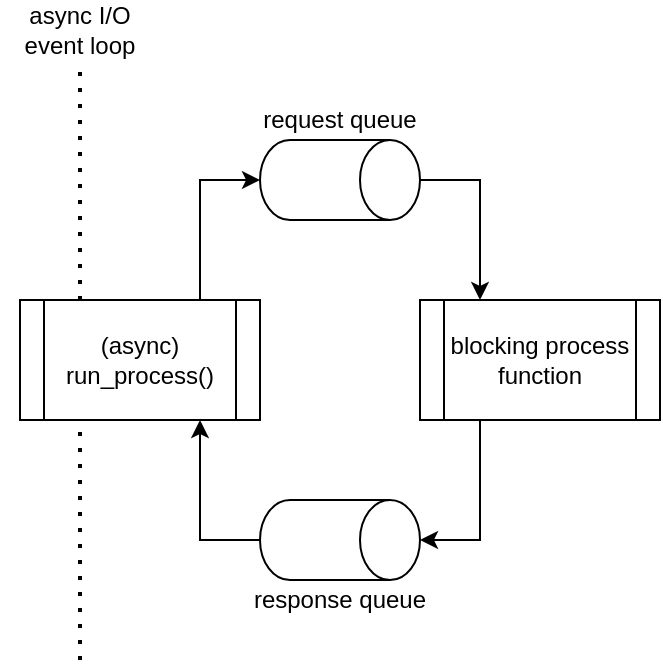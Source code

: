 <mxfile version="13.7.5" type="device"><diagram id="dRqeryBnIkfizEMi9ucR" name="Page-1"><mxGraphModel dx="981" dy="661" grid="1" gridSize="10" guides="1" tooltips="1" connect="1" arrows="1" fold="1" page="1" pageScale="1" pageWidth="827" pageHeight="1169" math="0" shadow="0"><root><mxCell id="0"/><mxCell id="1" parent="0"/><mxCell id="UpF0A8fvL2DhXO2l3blL-8" style="edgeStyle=orthogonalEdgeStyle;rounded=0;orthogonalLoop=1;jettySize=auto;html=1;exitX=0.75;exitY=0;exitDx=0;exitDy=0;entryX=0.5;entryY=1;entryDx=0;entryDy=0;entryPerimeter=0;" edge="1" parent="1" source="UpF0A8fvL2DhXO2l3blL-2" target="UpF0A8fvL2DhXO2l3blL-6"><mxGeometry relative="1" as="geometry"/></mxCell><mxCell id="UpF0A8fvL2DhXO2l3blL-2" value="(async)&lt;br&gt;run_process()" style="shape=process;whiteSpace=wrap;html=1;backgroundOutline=1;" vertex="1" parent="1"><mxGeometry x="240" y="200" width="120" height="60" as="geometry"/></mxCell><mxCell id="UpF0A8fvL2DhXO2l3blL-10" style="edgeStyle=orthogonalEdgeStyle;rounded=0;orthogonalLoop=1;jettySize=auto;html=1;exitX=0.25;exitY=1;exitDx=0;exitDy=0;entryX=0.5;entryY=0;entryDx=0;entryDy=0;entryPerimeter=0;" edge="1" parent="1" source="UpF0A8fvL2DhXO2l3blL-3" target="UpF0A8fvL2DhXO2l3blL-7"><mxGeometry relative="1" as="geometry"/></mxCell><mxCell id="UpF0A8fvL2DhXO2l3blL-3" value="blocking process function" style="shape=process;whiteSpace=wrap;html=1;backgroundOutline=1;" vertex="1" parent="1"><mxGeometry x="440" y="200" width="120" height="60" as="geometry"/></mxCell><mxCell id="UpF0A8fvL2DhXO2l3blL-9" style="edgeStyle=orthogonalEdgeStyle;rounded=0;orthogonalLoop=1;jettySize=auto;html=1;exitX=0.5;exitY=0;exitDx=0;exitDy=0;exitPerimeter=0;entryX=0.25;entryY=0;entryDx=0;entryDy=0;" edge="1" parent="1" source="UpF0A8fvL2DhXO2l3blL-6" target="UpF0A8fvL2DhXO2l3blL-3"><mxGeometry relative="1" as="geometry"/></mxCell><mxCell id="UpF0A8fvL2DhXO2l3blL-6" value="" style="shape=cylinder3;whiteSpace=wrap;html=1;boundedLbl=1;backgroundOutline=1;size=15;rotation=90;" vertex="1" parent="1"><mxGeometry x="380" y="100" width="40" height="80" as="geometry"/></mxCell><mxCell id="UpF0A8fvL2DhXO2l3blL-11" style="edgeStyle=orthogonalEdgeStyle;rounded=0;orthogonalLoop=1;jettySize=auto;html=1;exitX=0.5;exitY=1;exitDx=0;exitDy=0;exitPerimeter=0;entryX=0.75;entryY=1;entryDx=0;entryDy=0;" edge="1" parent="1" source="UpF0A8fvL2DhXO2l3blL-7" target="UpF0A8fvL2DhXO2l3blL-2"><mxGeometry relative="1" as="geometry"/></mxCell><mxCell id="UpF0A8fvL2DhXO2l3blL-7" value="" style="shape=cylinder3;whiteSpace=wrap;html=1;boundedLbl=1;backgroundOutline=1;size=15;rotation=90;" vertex="1" parent="1"><mxGeometry x="380" y="280" width="40" height="80" as="geometry"/></mxCell><mxCell id="UpF0A8fvL2DhXO2l3blL-12" value="request queue" style="text;html=1;strokeColor=none;fillColor=none;align=center;verticalAlign=middle;whiteSpace=wrap;rounded=0;" vertex="1" parent="1"><mxGeometry x="340" y="100" width="120" height="20" as="geometry"/></mxCell><mxCell id="UpF0A8fvL2DhXO2l3blL-13" value="response queue" style="text;html=1;strokeColor=none;fillColor=none;align=center;verticalAlign=middle;whiteSpace=wrap;rounded=0;" vertex="1" parent="1"><mxGeometry x="340" y="340" width="120" height="20" as="geometry"/></mxCell><mxCell id="UpF0A8fvL2DhXO2l3blL-14" value="" style="endArrow=none;dashed=1;html=1;dashPattern=1 3;strokeWidth=2;exitX=0.25;exitY=0;exitDx=0;exitDy=0;" edge="1" parent="1" source="UpF0A8fvL2DhXO2l3blL-2"><mxGeometry width="50" height="50" relative="1" as="geometry"><mxPoint x="370" y="360" as="sourcePoint"/><mxPoint x="270" y="80" as="targetPoint"/></mxGeometry></mxCell><mxCell id="UpF0A8fvL2DhXO2l3blL-15" value="" style="endArrow=none;dashed=1;html=1;dashPattern=1 3;strokeWidth=2;entryX=0.25;entryY=1;entryDx=0;entryDy=0;" edge="1" parent="1" target="UpF0A8fvL2DhXO2l3blL-2"><mxGeometry width="50" height="50" relative="1" as="geometry"><mxPoint x="270" y="380" as="sourcePoint"/><mxPoint x="270" y="260" as="targetPoint"/></mxGeometry></mxCell><mxCell id="UpF0A8fvL2DhXO2l3blL-16" value="async I/O event loop" style="text;html=1;strokeColor=none;fillColor=none;align=center;verticalAlign=middle;whiteSpace=wrap;rounded=0;" vertex="1" parent="1"><mxGeometry x="230" y="50" width="80" height="30" as="geometry"/></mxCell></root></mxGraphModel></diagram></mxfile>
